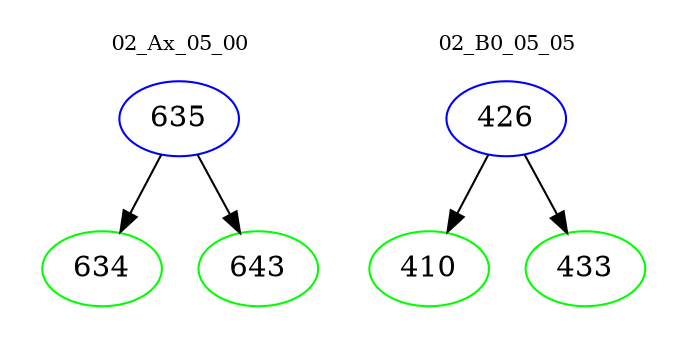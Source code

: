 digraph{
subgraph cluster_0 {
color = white
label = "02_Ax_05_00";
fontsize=10;
T0_635 [label="635", color="blue"]
T0_635 -> T0_634 [color="black"]
T0_634 [label="634", color="green"]
T0_635 -> T0_643 [color="black"]
T0_643 [label="643", color="green"]
}
subgraph cluster_1 {
color = white
label = "02_B0_05_05";
fontsize=10;
T1_426 [label="426", color="blue"]
T1_426 -> T1_410 [color="black"]
T1_410 [label="410", color="green"]
T1_426 -> T1_433 [color="black"]
T1_433 [label="433", color="green"]
}
}
